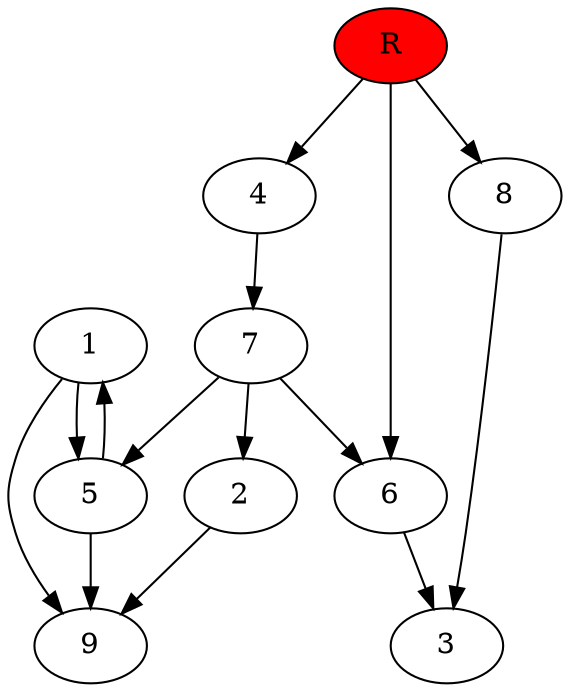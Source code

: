 digraph prb35872 {
	1
	2
	3
	4
	5
	6
	7
	8
	R [fillcolor="#ff0000" style=filled]
	1 -> 5
	1 -> 9
	2 -> 9
	4 -> 7
	5 -> 1
	5 -> 9
	6 -> 3
	7 -> 2
	7 -> 5
	7 -> 6
	8 -> 3
	R -> 4
	R -> 6
	R -> 8
}
